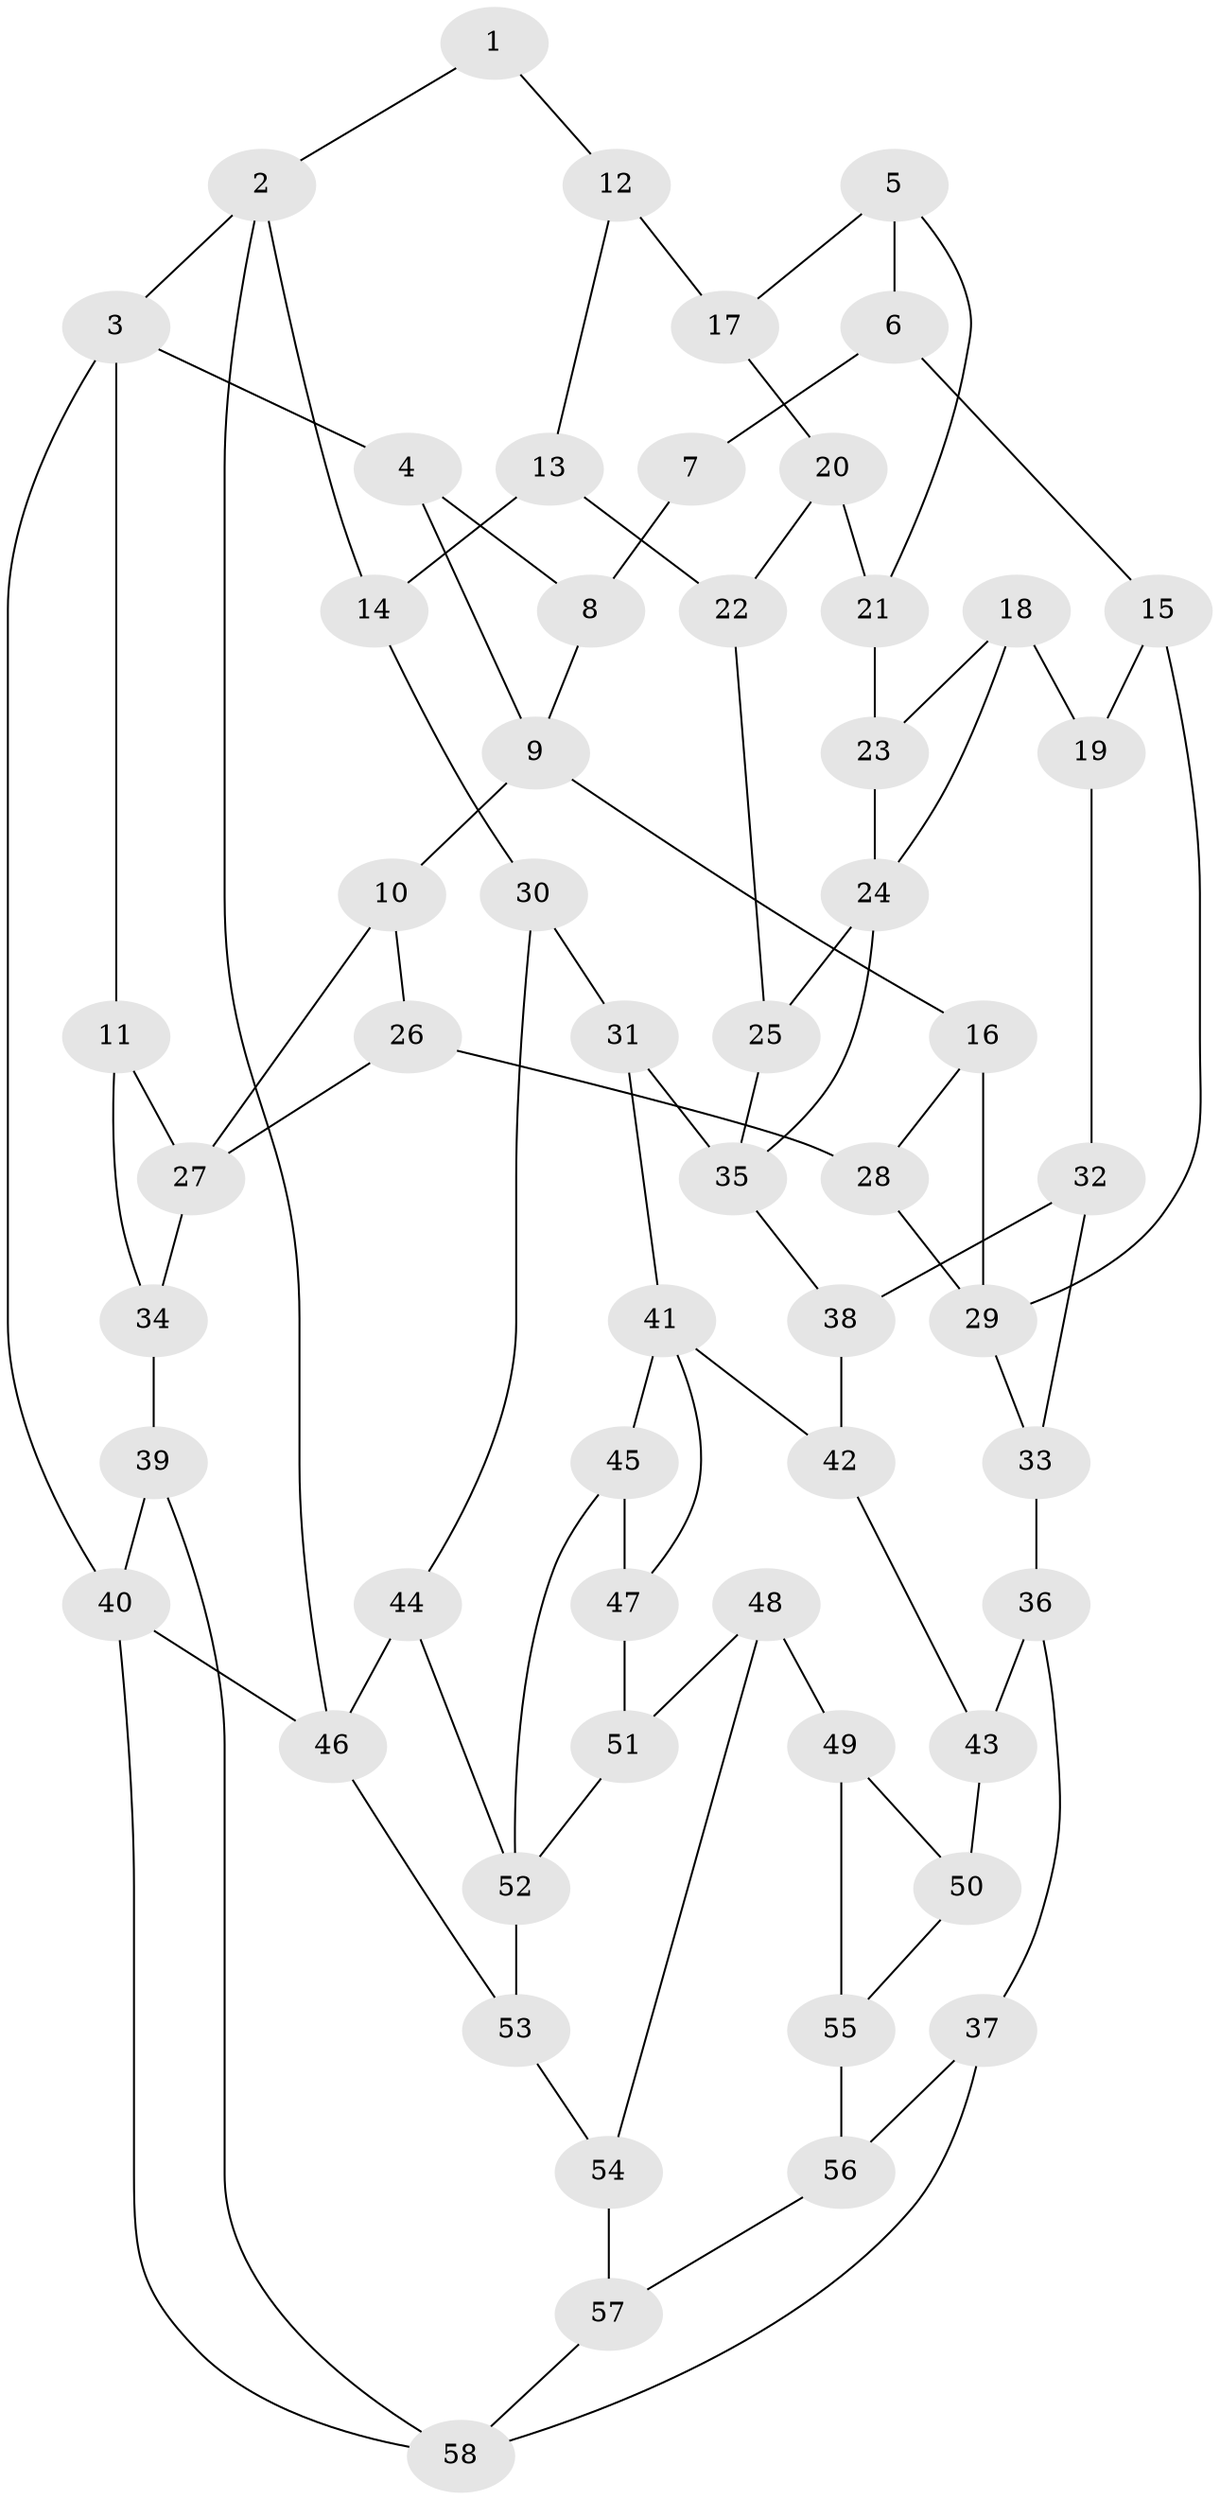 // original degree distribution, {3: 0.024390243902439025, 6: 0.1951219512195122, 5: 0.5609756097560976, 4: 0.21951219512195122}
// Generated by graph-tools (version 1.1) at 2025/38/03/04/25 23:38:23]
// undirected, 58 vertices, 92 edges
graph export_dot {
  node [color=gray90,style=filled];
  1;
  2;
  3;
  4;
  5;
  6;
  7;
  8;
  9;
  10;
  11;
  12;
  13;
  14;
  15;
  16;
  17;
  18;
  19;
  20;
  21;
  22;
  23;
  24;
  25;
  26;
  27;
  28;
  29;
  30;
  31;
  32;
  33;
  34;
  35;
  36;
  37;
  38;
  39;
  40;
  41;
  42;
  43;
  44;
  45;
  46;
  47;
  48;
  49;
  50;
  51;
  52;
  53;
  54;
  55;
  56;
  57;
  58;
  1 -- 2 [weight=1.0];
  1 -- 12 [weight=1.0];
  2 -- 3 [weight=1.0];
  2 -- 14 [weight=1.0];
  2 -- 46 [weight=1.0];
  3 -- 4 [weight=1.0];
  3 -- 11 [weight=1.0];
  3 -- 40 [weight=1.0];
  4 -- 8 [weight=1.0];
  4 -- 9 [weight=1.0];
  5 -- 6 [weight=1.0];
  5 -- 17 [weight=1.0];
  5 -- 21 [weight=1.0];
  6 -- 7 [weight=1.0];
  6 -- 15 [weight=1.0];
  7 -- 8 [weight=2.0];
  8 -- 9 [weight=1.0];
  9 -- 10 [weight=1.0];
  9 -- 16 [weight=1.0];
  10 -- 26 [weight=1.0];
  10 -- 27 [weight=1.0];
  11 -- 27 [weight=1.0];
  11 -- 34 [weight=1.0];
  12 -- 13 [weight=1.0];
  12 -- 17 [weight=2.0];
  13 -- 14 [weight=1.0];
  13 -- 22 [weight=1.0];
  14 -- 30 [weight=1.0];
  15 -- 19 [weight=1.0];
  15 -- 29 [weight=1.0];
  16 -- 28 [weight=1.0];
  16 -- 29 [weight=1.0];
  17 -- 20 [weight=1.0];
  18 -- 19 [weight=1.0];
  18 -- 23 [weight=1.0];
  18 -- 24 [weight=1.0];
  19 -- 32 [weight=1.0];
  20 -- 21 [weight=1.0];
  20 -- 22 [weight=1.0];
  21 -- 23 [weight=2.0];
  22 -- 25 [weight=1.0];
  23 -- 24 [weight=1.0];
  24 -- 25 [weight=1.0];
  24 -- 35 [weight=1.0];
  25 -- 35 [weight=1.0];
  26 -- 27 [weight=1.0];
  26 -- 28 [weight=2.0];
  27 -- 34 [weight=1.0];
  28 -- 29 [weight=1.0];
  29 -- 33 [weight=1.0];
  30 -- 31 [weight=1.0];
  30 -- 44 [weight=1.0];
  31 -- 35 [weight=1.0];
  31 -- 41 [weight=1.0];
  32 -- 33 [weight=1.0];
  32 -- 38 [weight=1.0];
  33 -- 36 [weight=1.0];
  34 -- 39 [weight=2.0];
  35 -- 38 [weight=1.0];
  36 -- 37 [weight=1.0];
  36 -- 43 [weight=1.0];
  37 -- 56 [weight=1.0];
  37 -- 58 [weight=1.0];
  38 -- 42 [weight=1.0];
  39 -- 40 [weight=1.0];
  39 -- 58 [weight=1.0];
  40 -- 46 [weight=1.0];
  40 -- 58 [weight=1.0];
  41 -- 42 [weight=1.0];
  41 -- 45 [weight=1.0];
  41 -- 47 [weight=1.0];
  42 -- 43 [weight=1.0];
  43 -- 50 [weight=2.0];
  44 -- 46 [weight=1.0];
  44 -- 52 [weight=1.0];
  45 -- 47 [weight=1.0];
  45 -- 52 [weight=1.0];
  46 -- 53 [weight=1.0];
  47 -- 51 [weight=2.0];
  48 -- 49 [weight=1.0];
  48 -- 51 [weight=1.0];
  48 -- 54 [weight=1.0];
  49 -- 50 [weight=1.0];
  49 -- 55 [weight=1.0];
  50 -- 55 [weight=1.0];
  51 -- 52 [weight=1.0];
  52 -- 53 [weight=1.0];
  53 -- 54 [weight=1.0];
  54 -- 57 [weight=1.0];
  55 -- 56 [weight=2.0];
  56 -- 57 [weight=1.0];
  57 -- 58 [weight=1.0];
}
